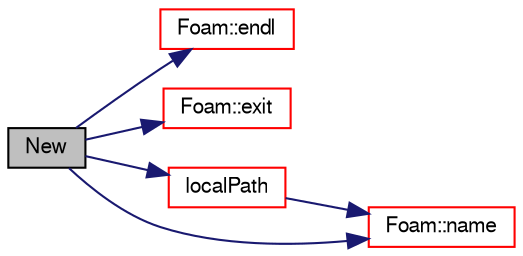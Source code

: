 digraph "New"
{
  bgcolor="transparent";
  edge [fontname="FreeSans",fontsize="10",labelfontname="FreeSans",labelfontsize="10"];
  node [fontname="FreeSans",fontsize="10",shape=record];
  rankdir="LR";
  Node2188 [label="New",height=0.2,width=0.4,color="black", fillcolor="grey75", style="filled", fontcolor="black"];
  Node2188 -> Node2189 [color="midnightblue",fontsize="10",style="solid",fontname="FreeSans"];
  Node2189 [label="Foam::endl",height=0.2,width=0.4,color="red",URL="$a21124.html#a2db8fe02a0d3909e9351bb4275b23ce4",tooltip="Add newline and flush stream. "];
  Node2188 -> Node2191 [color="midnightblue",fontsize="10",style="solid",fontname="FreeSans"];
  Node2191 [label="Foam::exit",height=0.2,width=0.4,color="red",URL="$a21124.html#a06ca7250d8e89caf05243ec094843642"];
  Node2188 -> Node2236 [color="midnightblue",fontsize="10",style="solid",fontname="FreeSans"];
  Node2236 [label="localPath",height=0.2,width=0.4,color="red",URL="$a25462.html#a43f6b87ebf543e86f5da699dba0152a6",tooltip="Name of file set will use. "];
  Node2236 -> Node2243 [color="midnightblue",fontsize="10",style="solid",fontname="FreeSans"];
  Node2243 [label="Foam::name",height=0.2,width=0.4,color="red",URL="$a21124.html#adcb0df2bd4953cb6bb390272d8263c3a",tooltip="Return a string representation of a complex. "];
  Node2188 -> Node2243 [color="midnightblue",fontsize="10",style="solid",fontname="FreeSans"];
}
